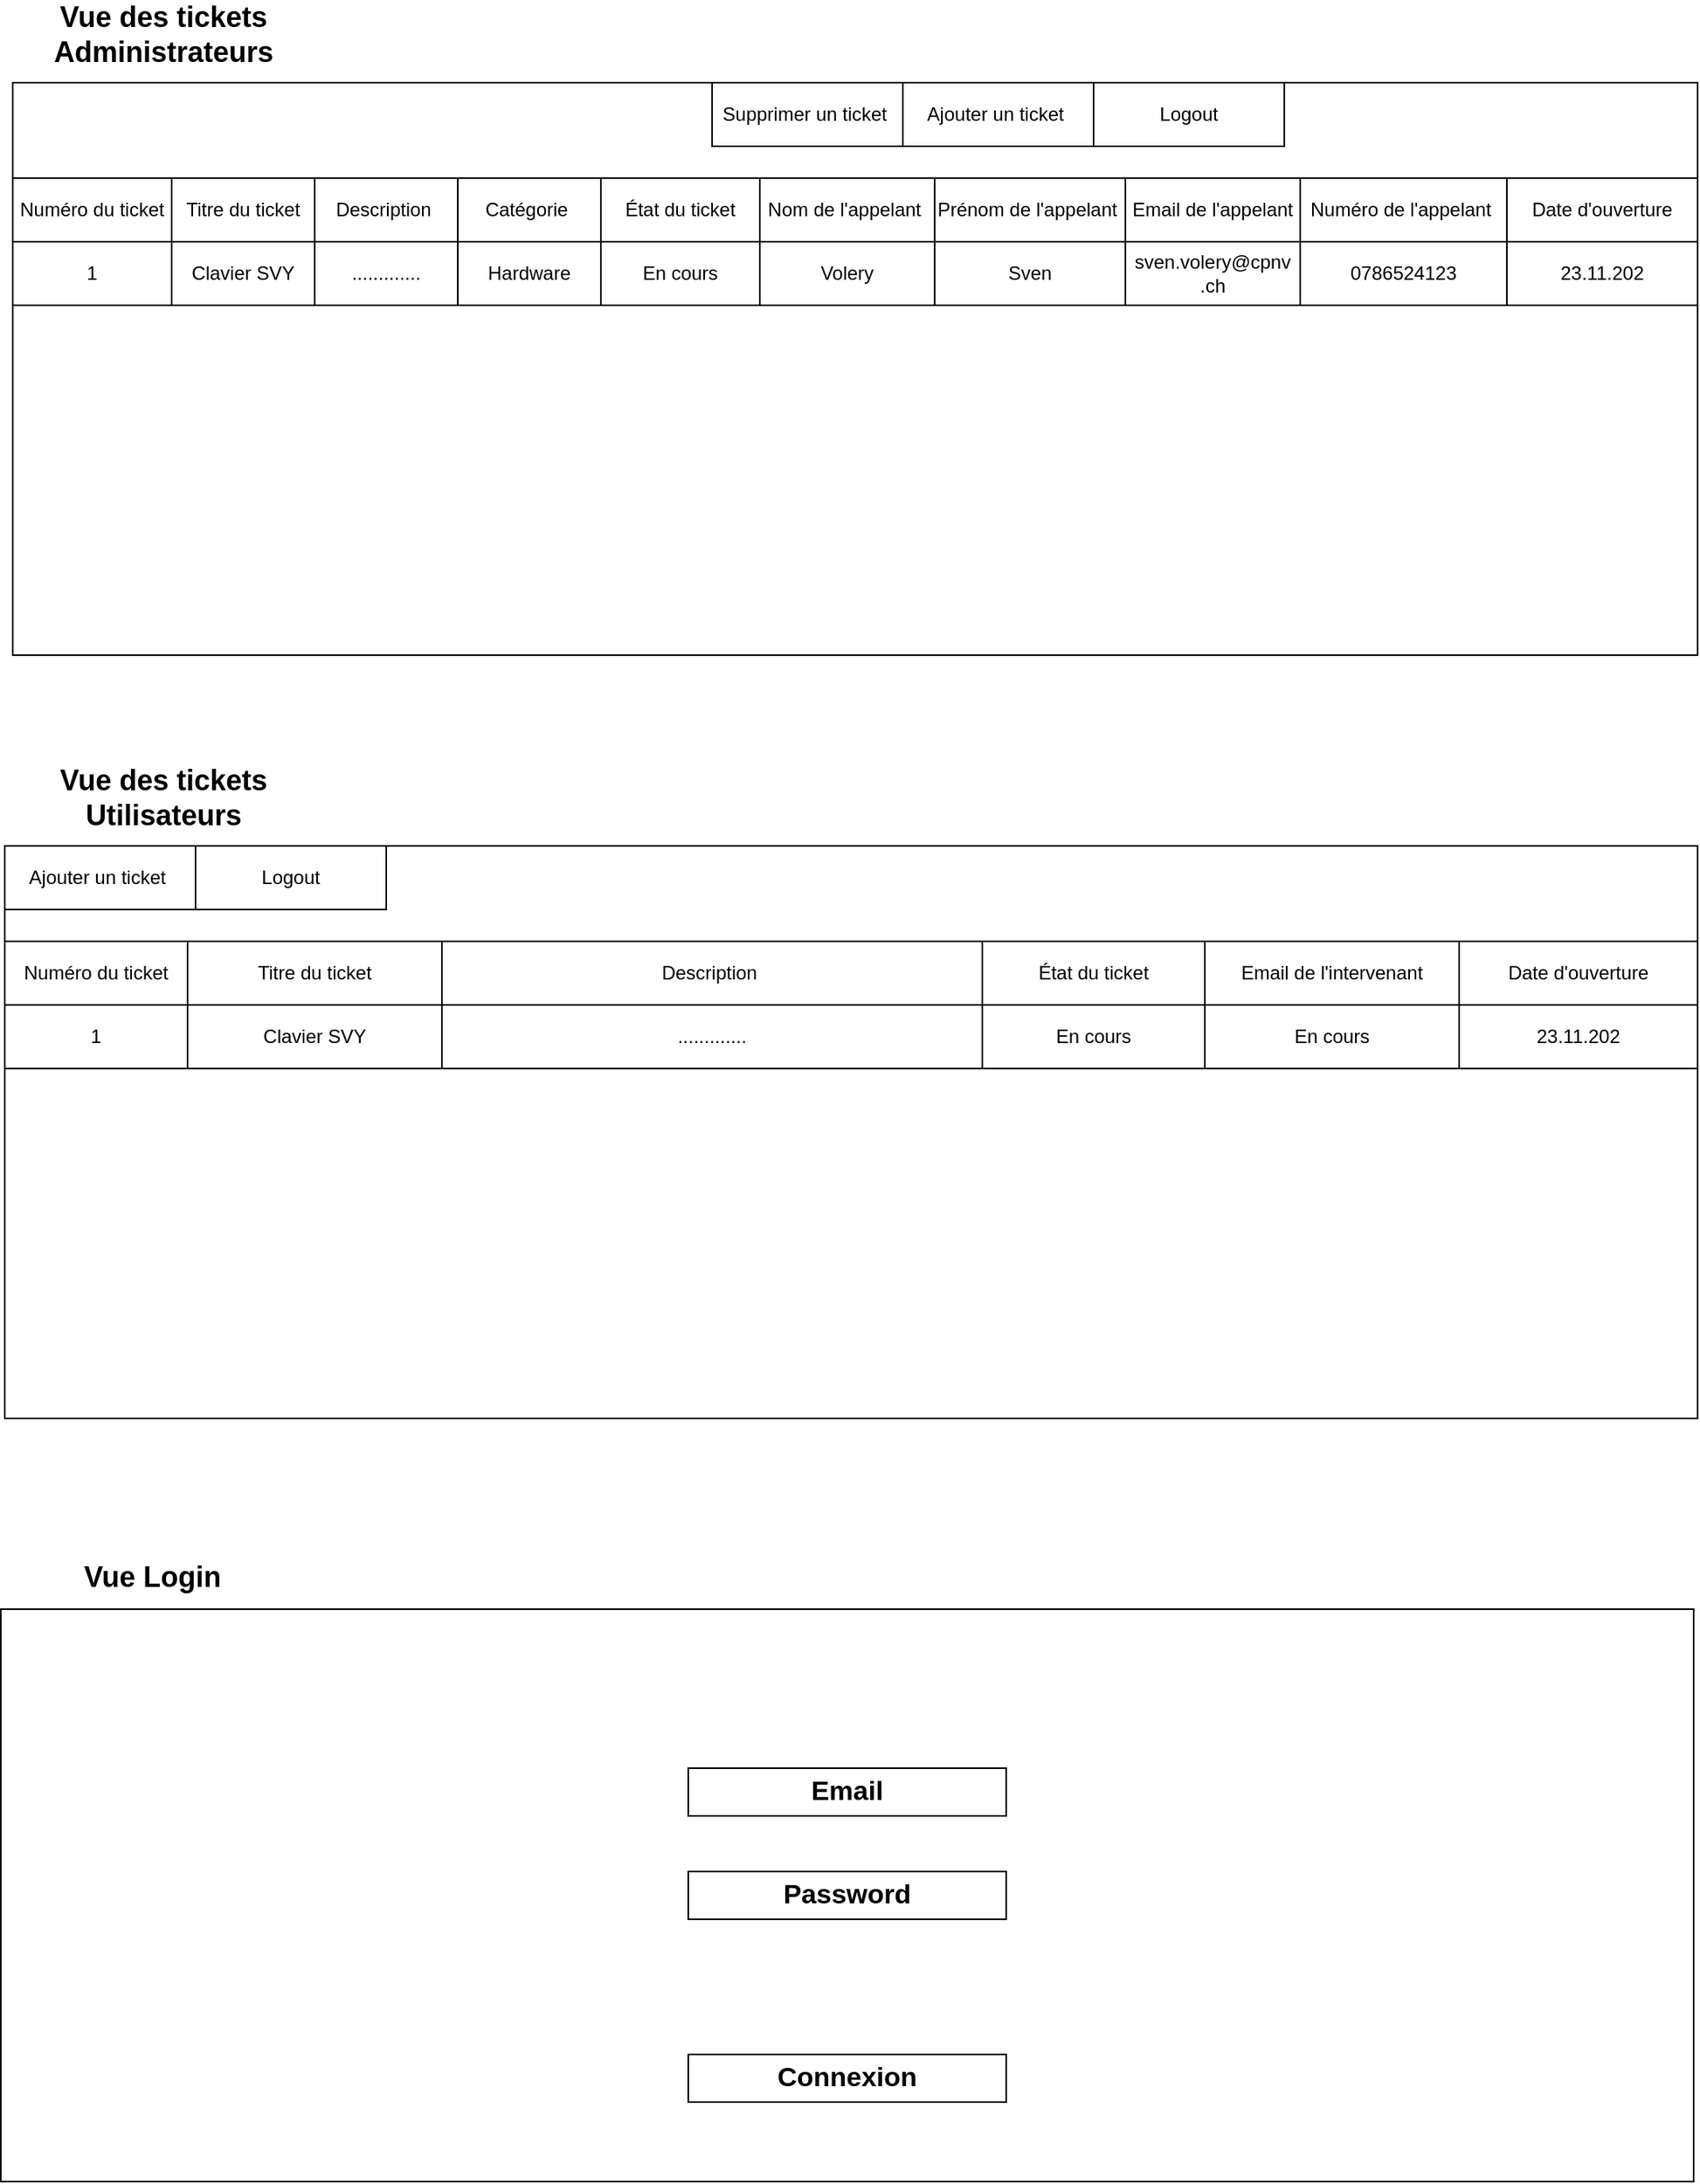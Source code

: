 <mxfile version="13.9.9" type="device"><diagram id="gWXqYdap1bWHfSwxC_Ud" name="Page-1"><mxGraphModel dx="1086" dy="806" grid="0" gridSize="10" guides="1" tooltips="1" connect="1" arrows="1" fold="1" page="1" pageScale="1" pageWidth="827" pageHeight="1169" math="0" shadow="0"><root><mxCell id="0"/><mxCell id="1" parent="0"/><mxCell id="lVp1aTW7gqgr5qGOl0Af-1" value="" style="rounded=0;whiteSpace=wrap;html=1;" parent="1" vertex="1"><mxGeometry x="100" y="160" width="1060" height="360" as="geometry"/></mxCell><mxCell id="lVp1aTW7gqgr5qGOl0Af-2" value="Titre du ticket" style="rounded=0;whiteSpace=wrap;html=1;" parent="1" vertex="1"><mxGeometry x="200" y="220" width="90" height="40" as="geometry"/></mxCell><mxCell id="lVp1aTW7gqgr5qGOl0Af-3" value="Description&amp;nbsp;" style="rounded=0;whiteSpace=wrap;html=1;" parent="1" vertex="1"><mxGeometry x="290" y="220" width="90" height="40" as="geometry"/></mxCell><mxCell id="lVp1aTW7gqgr5qGOl0Af-4" value="Catégorie&amp;nbsp;" style="rounded=0;whiteSpace=wrap;html=1;" parent="1" vertex="1"><mxGeometry x="380" y="220" width="90" height="40" as="geometry"/></mxCell><mxCell id="lVp1aTW7gqgr5qGOl0Af-6" value="Logout" style="rounded=0;whiteSpace=wrap;html=1;" parent="1" vertex="1"><mxGeometry x="780" y="160" width="120" height="40" as="geometry"/></mxCell><mxCell id="lVp1aTW7gqgr5qGOl0Af-7" value="Ajouter un ticket&amp;nbsp;" style="rounded=0;whiteSpace=wrap;html=1;" parent="1" vertex="1"><mxGeometry x="660" y="160" width="120" height="40" as="geometry"/></mxCell><mxCell id="lVp1aTW7gqgr5qGOl0Af-8" value="Supprimer un ticket&amp;nbsp;" style="rounded=0;whiteSpace=wrap;html=1;" parent="1" vertex="1"><mxGeometry x="540" y="160" width="120" height="40" as="geometry"/></mxCell><mxCell id="lVp1aTW7gqgr5qGOl0Af-9" value="État du ticket" style="rounded=0;whiteSpace=wrap;html=1;" parent="1" vertex="1"><mxGeometry x="470" y="220" width="100" height="40" as="geometry"/></mxCell><mxCell id="lVp1aTW7gqgr5qGOl0Af-10" value="Date d'ouverture" style="rounded=0;whiteSpace=wrap;html=1;" parent="1" vertex="1"><mxGeometry x="1040" y="220" width="120" height="40" as="geometry"/></mxCell><mxCell id="lVp1aTW7gqgr5qGOl0Af-11" value="Nom de l'appelant&amp;nbsp;" style="rounded=0;whiteSpace=wrap;html=1;" parent="1" vertex="1"><mxGeometry x="570" y="220" width="110" height="40" as="geometry"/></mxCell><mxCell id="lVp1aTW7gqgr5qGOl0Af-12" value="Email de l'appelant" style="rounded=0;whiteSpace=wrap;html=1;" parent="1" vertex="1"><mxGeometry x="800" y="220" width="110" height="40" as="geometry"/></mxCell><mxCell id="lVp1aTW7gqgr5qGOl0Af-13" value="Prénom de l'appelant&amp;nbsp;" style="rounded=0;whiteSpace=wrap;html=1;" parent="1" vertex="1"><mxGeometry x="680" y="220" width="120" height="40" as="geometry"/></mxCell><mxCell id="lVp1aTW7gqgr5qGOl0Af-14" value="Numéro du ticket" style="rounded=0;whiteSpace=wrap;html=1;" parent="1" vertex="1"><mxGeometry x="100" y="220" width="100" height="40" as="geometry"/></mxCell><mxCell id="lVp1aTW7gqgr5qGOl0Af-15" value="Numéro de l'appelant&amp;nbsp;" style="rounded=0;whiteSpace=wrap;html=1;" parent="1" vertex="1"><mxGeometry x="910" y="220" width="130" height="40" as="geometry"/></mxCell><mxCell id="lVp1aTW7gqgr5qGOl0Af-32" value="&lt;b&gt;&lt;font style=&quot;font-size: 18px&quot;&gt;Vue des tickets Administrateurs&lt;/font&gt;&lt;/b&gt;" style="text;html=1;strokeColor=none;fillColor=none;align=center;verticalAlign=middle;whiteSpace=wrap;rounded=0;" parent="1" vertex="1"><mxGeometry x="100" y="120" width="190" height="20" as="geometry"/></mxCell><mxCell id="lVp1aTW7gqgr5qGOl0Af-33" value="&lt;b&gt;&lt;font style=&quot;font-size: 18px&quot;&gt;Vue des tickets Utilisateurs&lt;/font&gt;&lt;/b&gt;" style="text;html=1;strokeColor=none;fillColor=none;align=center;verticalAlign=middle;whiteSpace=wrap;rounded=0;" parent="1" vertex="1"><mxGeometry x="100" y="600" width="190" height="20" as="geometry"/></mxCell><mxCell id="lVp1aTW7gqgr5qGOl0Af-34" value="" style="rounded=0;whiteSpace=wrap;html=1;" parent="1" vertex="1"><mxGeometry x="95" y="640" width="1065" height="360" as="geometry"/></mxCell><mxCell id="lVp1aTW7gqgr5qGOl0Af-35" value="Titre du ticket" style="rounded=0;whiteSpace=wrap;html=1;" parent="1" vertex="1"><mxGeometry x="210" y="700" width="160" height="40" as="geometry"/></mxCell><mxCell id="lVp1aTW7gqgr5qGOl0Af-36" value="Description&amp;nbsp;" style="rounded=0;whiteSpace=wrap;html=1;" parent="1" vertex="1"><mxGeometry x="370" y="700" width="340" height="40" as="geometry"/></mxCell><mxCell id="lVp1aTW7gqgr5qGOl0Af-39" value="Logout" style="rounded=0;whiteSpace=wrap;html=1;" parent="1" vertex="1"><mxGeometry x="215" y="640" width="120" height="40" as="geometry"/></mxCell><mxCell id="lVp1aTW7gqgr5qGOl0Af-40" value="Ajouter un ticket&amp;nbsp;" style="rounded=0;whiteSpace=wrap;html=1;" parent="1" vertex="1"><mxGeometry x="95" y="640" width="120" height="40" as="geometry"/></mxCell><mxCell id="lVp1aTW7gqgr5qGOl0Af-42" value="État du ticket" style="rounded=0;whiteSpace=wrap;html=1;" parent="1" vertex="1"><mxGeometry x="710" y="700" width="140" height="40" as="geometry"/></mxCell><mxCell id="lVp1aTW7gqgr5qGOl0Af-43" value="Date d'ouverture" style="rounded=0;whiteSpace=wrap;html=1;" parent="1" vertex="1"><mxGeometry x="1010" y="700" width="150" height="40" as="geometry"/></mxCell><mxCell id="lVp1aTW7gqgr5qGOl0Af-47" value="Numéro du ticket" style="rounded=0;whiteSpace=wrap;html=1;" parent="1" vertex="1"><mxGeometry x="95" y="700" width="115" height="40" as="geometry"/></mxCell><mxCell id="lVp1aTW7gqgr5qGOl0Af-58" value="Clavier SVY" style="rounded=0;whiteSpace=wrap;html=1;" parent="1" vertex="1"><mxGeometry x="210" y="740" width="160" height="40" as="geometry"/></mxCell><mxCell id="lVp1aTW7gqgr5qGOl0Af-59" value="............." style="rounded=0;whiteSpace=wrap;html=1;" parent="1" vertex="1"><mxGeometry x="370" y="740" width="340" height="40" as="geometry"/></mxCell><mxCell id="lVp1aTW7gqgr5qGOl0Af-60" value="En cours" style="rounded=0;whiteSpace=wrap;html=1;" parent="1" vertex="1"><mxGeometry x="850" y="740" width="160" height="40" as="geometry"/></mxCell><mxCell id="lVp1aTW7gqgr5qGOl0Af-61" value="23.11.202" style="rounded=0;whiteSpace=wrap;html=1;" parent="1" vertex="1"><mxGeometry x="1010" y="740" width="150" height="40" as="geometry"/></mxCell><mxCell id="lVp1aTW7gqgr5qGOl0Af-65" value="1" style="rounded=0;whiteSpace=wrap;html=1;" parent="1" vertex="1"><mxGeometry x="95" y="740" width="115" height="40" as="geometry"/></mxCell><mxCell id="lVp1aTW7gqgr5qGOl0Af-67" value="Clavier SVY" style="rounded=0;whiteSpace=wrap;html=1;" parent="1" vertex="1"><mxGeometry x="200" y="260" width="90" height="40" as="geometry"/></mxCell><mxCell id="lVp1aTW7gqgr5qGOl0Af-68" value="............." style="rounded=0;whiteSpace=wrap;html=1;" parent="1" vertex="1"><mxGeometry x="290" y="260" width="90" height="40" as="geometry"/></mxCell><mxCell id="lVp1aTW7gqgr5qGOl0Af-69" value="Hardware" style="rounded=0;whiteSpace=wrap;html=1;" parent="1" vertex="1"><mxGeometry x="380" y="260" width="90" height="40" as="geometry"/></mxCell><mxCell id="lVp1aTW7gqgr5qGOl0Af-70" value="En cours" style="rounded=0;whiteSpace=wrap;html=1;" parent="1" vertex="1"><mxGeometry x="470" y="260" width="100" height="40" as="geometry"/></mxCell><mxCell id="lVp1aTW7gqgr5qGOl0Af-71" value="23.11.202" style="rounded=0;whiteSpace=wrap;html=1;" parent="1" vertex="1"><mxGeometry x="1040" y="260" width="120" height="40" as="geometry"/></mxCell><mxCell id="lVp1aTW7gqgr5qGOl0Af-72" value="Volery" style="rounded=0;whiteSpace=wrap;html=1;" parent="1" vertex="1"><mxGeometry x="570" y="260" width="110" height="40" as="geometry"/></mxCell><mxCell id="lVp1aTW7gqgr5qGOl0Af-73" value="sven.volery@cpnv&lt;br&gt;.ch" style="rounded=0;whiteSpace=wrap;html=1;" parent="1" vertex="1"><mxGeometry x="800" y="260" width="110" height="40" as="geometry"/></mxCell><mxCell id="lVp1aTW7gqgr5qGOl0Af-74" value="Sven" style="rounded=0;whiteSpace=wrap;html=1;" parent="1" vertex="1"><mxGeometry x="680" y="260" width="120" height="40" as="geometry"/></mxCell><mxCell id="lVp1aTW7gqgr5qGOl0Af-75" value="1" style="rounded=0;whiteSpace=wrap;html=1;" parent="1" vertex="1"><mxGeometry x="100" y="260" width="100" height="40" as="geometry"/></mxCell><mxCell id="lVp1aTW7gqgr5qGOl0Af-76" value="0786524123" style="rounded=0;whiteSpace=wrap;html=1;" parent="1" vertex="1"><mxGeometry x="910" y="260" width="130" height="40" as="geometry"/></mxCell><mxCell id="lVp1aTW7gqgr5qGOl0Af-77" value="Email de l'intervenant" style="rounded=0;whiteSpace=wrap;html=1;" parent="1" vertex="1"><mxGeometry x="850" y="700" width="160" height="40" as="geometry"/></mxCell><mxCell id="lVp1aTW7gqgr5qGOl0Af-78" value="En cours" style="rounded=0;whiteSpace=wrap;html=1;" parent="1" vertex="1"><mxGeometry x="710" y="740" width="140" height="40" as="geometry"/></mxCell><mxCell id="lVp1aTW7gqgr5qGOl0Af-79" value="" style="rounded=0;whiteSpace=wrap;html=1;" parent="1" vertex="1"><mxGeometry x="92.5" y="1120" width="1065" height="360" as="geometry"/></mxCell><mxCell id="lVp1aTW7gqgr5qGOl0Af-80" value="&lt;span style=&quot;font-size: 18px&quot;&gt;&lt;b&gt;Vue Login&lt;/b&gt;&lt;/span&gt;" style="text;html=1;strokeColor=none;fillColor=none;align=center;verticalAlign=middle;whiteSpace=wrap;rounded=0;" parent="1" vertex="1"><mxGeometry x="92.5" y="1090" width="190" height="20" as="geometry"/></mxCell><mxCell id="lVp1aTW7gqgr5qGOl0Af-81" value="&lt;b&gt;&lt;font style=&quot;font-size: 17px&quot;&gt;Email&lt;/font&gt;&lt;/b&gt;" style="rounded=0;whiteSpace=wrap;html=1;" parent="1" vertex="1"><mxGeometry x="525" y="1220" width="200" height="30" as="geometry"/></mxCell><mxCell id="lVp1aTW7gqgr5qGOl0Af-82" value="&lt;b&gt;&lt;font style=&quot;font-size: 17px&quot;&gt;Password&lt;/font&gt;&lt;/b&gt;" style="rounded=0;whiteSpace=wrap;html=1;" parent="1" vertex="1"><mxGeometry x="525" y="1285" width="200" height="30" as="geometry"/></mxCell><mxCell id="lVp1aTW7gqgr5qGOl0Af-83" value="&lt;span style=&quot;font-size: 17px&quot;&gt;&lt;b&gt;Connexion&lt;/b&gt;&lt;/span&gt;" style="rounded=0;whiteSpace=wrap;html=1;" parent="1" vertex="1"><mxGeometry x="525" y="1400" width="200" height="30" as="geometry"/></mxCell></root></mxGraphModel></diagram></mxfile>